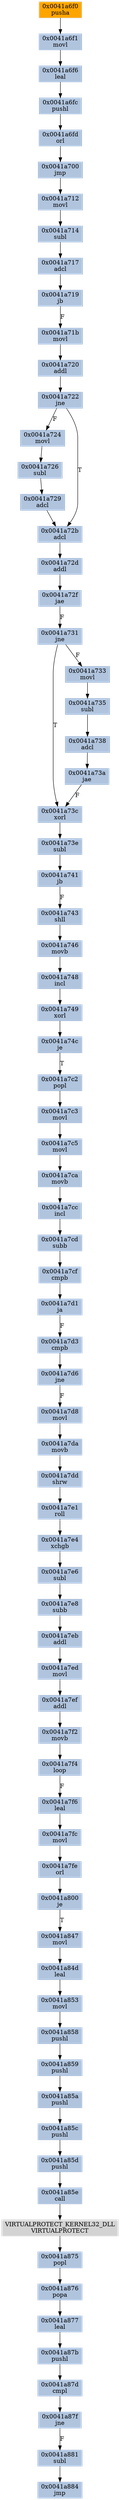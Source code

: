 strict digraph G {
	graph [bgcolor=transparent,
		name=G
	];
	node [color=lightsteelblue,
		fillcolor=lightsteelblue,
		shape=rectangle,
		style=filled
	];
	"0x0041a6f0"	[color=lightgrey,
		fillcolor=orange,
		label="0x0041a6f0
pusha"];
	"0x0041a6f1"	[label="0x0041a6f1
movl"];
	"0x0041a6f0" -> "0x0041a6f1"	[color="#000000"];
	"0x0041a717"	[label="0x0041a717
adcl"];
	"0x0041a719"	[label="0x0041a719
jb"];
	"0x0041a717" -> "0x0041a719"	[color="#000000"];
	"0x0041a7e1"	[label="0x0041a7e1
roll"];
	"0x0041a7e4"	[label="0x0041a7e4
xchgb"];
	"0x0041a7e1" -> "0x0041a7e4"	[color="#000000"];
	"0x0041a847"	[label="0x0041a847
movl"];
	"0x0041a84d"	[label="0x0041a84d
leal"];
	"0x0041a847" -> "0x0041a84d"	[color="#000000"];
	"0x0041a7cf"	[label="0x0041a7cf
cmpb"];
	"0x0041a7d1"	[label="0x0041a7d1
ja"];
	"0x0041a7cf" -> "0x0041a7d1"	[color="#000000"];
	"0x0041a7fc"	[label="0x0041a7fc
movl"];
	"0x0041a7fe"	[label="0x0041a7fe
orl"];
	"0x0041a7fc" -> "0x0041a7fe"	[color="#000000"];
	"0x0041a7ed"	[label="0x0041a7ed
movl"];
	"0x0041a7ef"	[label="0x0041a7ef
addl"];
	"0x0041a7ed" -> "0x0041a7ef"	[color="#000000"];
	"0x0041a7d6"	[label="0x0041a7d6
jne"];
	"0x0041a7d8"	[label="0x0041a7d8
movl"];
	"0x0041a7d6" -> "0x0041a7d8"	[color="#000000",
		label=F];
	"0x0041a877"	[label="0x0041a877
leal"];
	"0x0041a87b"	[label="0x0041a87b
pushl"];
	"0x0041a877" -> "0x0041a87b"	[color="#000000"];
	"0x0041a7f4"	[label="0x0041a7f4
loop"];
	"0x0041a7f6"	[label="0x0041a7f6
leal"];
	"0x0041a7f4" -> "0x0041a7f6"	[color="#000000",
		label=F];
	"0x0041a7da"	[label="0x0041a7da
movb"];
	"0x0041a7d8" -> "0x0041a7da"	[color="#000000"];
	"0x0041a735"	[label="0x0041a735
subl"];
	"0x0041a738"	[label="0x0041a738
adcl"];
	"0x0041a735" -> "0x0041a738"	[color="#000000"];
	"0x0041a6fc"	[label="0x0041a6fc
pushl"];
	"0x0041a6fd"	[label="0x0041a6fd
orl"];
	"0x0041a6fc" -> "0x0041a6fd"	[color="#000000"];
	"0x0041a800"	[label="0x0041a800
je"];
	"0x0041a7fe" -> "0x0041a800"	[color="#000000"];
	"0x0041a853"	[label="0x0041a853
movl"];
	"0x0041a84d" -> "0x0041a853"	[color="#000000"];
	"0x0041a722"	[label="0x0041a722
jne"];
	"0x0041a724"	[label="0x0041a724
movl"];
	"0x0041a722" -> "0x0041a724"	[color="#000000",
		label=F];
	"0x0041a72b"	[label="0x0041a72b
adcl"];
	"0x0041a722" -> "0x0041a72b"	[color="#000000",
		label=T];
	"0x0041a7f2"	[label="0x0041a7f2
movb"];
	"0x0041a7ef" -> "0x0041a7f2"	[color="#000000"];
	"0x0041a7cc"	[label="0x0041a7cc
incl"];
	"0x0041a7cd"	[label="0x0041a7cd
subb"];
	"0x0041a7cc" -> "0x0041a7cd"	[color="#000000"];
	"0x0041a7d3"	[label="0x0041a7d3
cmpb"];
	"0x0041a7d1" -> "0x0041a7d3"	[color="#000000",
		label=F];
	"0x0041a7e8"	[label="0x0041a7e8
subb"];
	"0x0041a7eb"	[label="0x0041a7eb
addl"];
	"0x0041a7e8" -> "0x0041a7eb"	[color="#000000"];
	"0x0041a73c"	[label="0x0041a73c
xorl"];
	"0x0041a73e"	[label="0x0041a73e
subl"];
	"0x0041a73c" -> "0x0041a73e"	[color="#000000"];
	"0x0041a726"	[label="0x0041a726
subl"];
	"0x0041a724" -> "0x0041a726"	[color="#000000"];
	"0x0041a85a"	[label="0x0041a85a
pushl"];
	"0x0041a85c"	[label="0x0041a85c
pushl"];
	"0x0041a85a" -> "0x0041a85c"	[color="#000000"];
	"0x0041a73a"	[label="0x0041a73a
jae"];
	"0x0041a738" -> "0x0041a73a"	[color="#000000"];
	"0x0041a733"	[label="0x0041a733
movl"];
	"0x0041a733" -> "0x0041a735"	[color="#000000"];
	"0x0041a720"	[label="0x0041a720
addl"];
	"0x0041a720" -> "0x0041a722"	[color="#000000"];
	"0x0041a87f"	[label="0x0041a87f
jne"];
	"0x0041a881"	[label="0x0041a881
subl"];
	"0x0041a87f" -> "0x0041a881"	[color="#000000",
		label=F];
	"0x0041a729"	[label="0x0041a729
adcl"];
	"0x0041a729" -> "0x0041a72b"	[color="#000000"];
	"0x0041a87d"	[label="0x0041a87d
cmpl"];
	"0x0041a87d" -> "0x0041a87f"	[color="#000000"];
	"0x0041a746"	[label="0x0041a746
movb"];
	"0x0041a748"	[label="0x0041a748
incl"];
	"0x0041a746" -> "0x0041a748"	[color="#000000"];
	"0x0041a85d"	[label="0x0041a85d
pushl"];
	"0x0041a85e"	[label="0x0041a85e
call"];
	"0x0041a85d" -> "0x0041a85e"	[color="#000000"];
	"0x0041a741"	[label="0x0041a741
jb"];
	"0x0041a743"	[label="0x0041a743
shll"];
	"0x0041a741" -> "0x0041a743"	[color="#000000",
		label=F];
	"0x0041a859"	[label="0x0041a859
pushl"];
	"0x0041a859" -> "0x0041a85a"	[color="#000000"];
	"0x0041a72f"	[label="0x0041a72f
jae"];
	"0x0041a731"	[label="0x0041a731
jne"];
	"0x0041a72f" -> "0x0041a731"	[color="#000000",
		label=F];
	"0x0041a700"	[label="0x0041a700
jmp"];
	"0x0041a6fd" -> "0x0041a700"	[color="#000000"];
	"0x0041a7e6"	[label="0x0041a7e6
subl"];
	"0x0041a7e4" -> "0x0041a7e6"	[color="#000000"];
	"0x0041a7dd"	[label="0x0041a7dd
shrw"];
	"0x0041a7dd" -> "0x0041a7e1"	[color="#000000"];
	"0x0041a72d"	[label="0x0041a72d
addl"];
	"0x0041a72d" -> "0x0041a72f"	[color="#000000"];
	"0x0041a71b"	[label="0x0041a71b
movl"];
	"0x0041a71b" -> "0x0041a720"	[color="#000000"];
	"0x0041a7e6" -> "0x0041a7e8"	[color="#000000"];
	"0x0041a743" -> "0x0041a746"	[color="#000000"];
	"0x0041a714"	[label="0x0041a714
subl"];
	"0x0041a714" -> "0x0041a717"	[color="#000000"];
	"0x0041a884"	[label="0x0041a884
jmp"];
	VIRTUALPROTECT_KERNEL32_DLL	[color=lightgrey,
		fillcolor=lightgrey,
		label="VIRTUALPROTECT_KERNEL32_DLL
VIRTUALPROTECT"];
	"0x0041a875"	[label="0x0041a875
popl"];
	VIRTUALPROTECT_KERNEL32_DLL -> "0x0041a875"	[color="#000000"];
	"0x0041a7da" -> "0x0041a7dd"	[color="#000000"];
	"0x0041a749"	[label="0x0041a749
xorl"];
	"0x0041a74c"	[label="0x0041a74c
je"];
	"0x0041a749" -> "0x0041a74c"	[color="#000000"];
	"0x0041a6f6"	[label="0x0041a6f6
leal"];
	"0x0041a6f1" -> "0x0041a6f6"	[color="#000000"];
	"0x0041a7f2" -> "0x0041a7f4"	[color="#000000"];
	"0x0041a7c2"	[label="0x0041a7c2
popl"];
	"0x0041a7c3"	[label="0x0041a7c3
movl"];
	"0x0041a7c2" -> "0x0041a7c3"	[color="#000000"];
	"0x0041a72b" -> "0x0041a72d"	[color="#000000"];
	"0x0041a712"	[label="0x0041a712
movl"];
	"0x0041a712" -> "0x0041a714"	[color="#000000"];
	"0x0041a7cd" -> "0x0041a7cf"	[color="#000000"];
	"0x0041a800" -> "0x0041a847"	[color="#000000",
		label=T];
	"0x0041a7f6" -> "0x0041a7fc"	[color="#000000"];
	"0x0041a876"	[label="0x0041a876
popa"];
	"0x0041a875" -> "0x0041a876"	[color="#000000"];
	"0x0041a85e" -> VIRTUALPROTECT_KERNEL32_DLL	[color="#000000"];
	"0x0041a700" -> "0x0041a712"	[color="#000000"];
	"0x0041a7eb" -> "0x0041a7ed"	[color="#000000"];
	"0x0041a858"	[label="0x0041a858
pushl"];
	"0x0041a858" -> "0x0041a859"	[color="#000000"];
	"0x0041a853" -> "0x0041a858"	[color="#000000"];
	"0x0041a73e" -> "0x0041a741"	[color="#000000"];
	"0x0041a6f6" -> "0x0041a6fc"	[color="#000000"];
	"0x0041a87b" -> "0x0041a87d"	[color="#000000"];
	"0x0041a876" -> "0x0041a877"	[color="#000000"];
	"0x0041a74c" -> "0x0041a7c2"	[color="#000000",
		label=T];
	"0x0041a73a" -> "0x0041a73c"	[color="#000000",
		label=F];
	"0x0041a85c" -> "0x0041a85d"	[color="#000000"];
	"0x0041a748" -> "0x0041a749"	[color="#000000"];
	"0x0041a7d3" -> "0x0041a7d6"	[color="#000000"];
	"0x0041a7ca"	[label="0x0041a7ca
movb"];
	"0x0041a7ca" -> "0x0041a7cc"	[color="#000000"];
	"0x0041a7c5"	[label="0x0041a7c5
movl"];
	"0x0041a7c5" -> "0x0041a7ca"	[color="#000000"];
	"0x0041a7c3" -> "0x0041a7c5"	[color="#000000"];
	"0x0041a731" -> "0x0041a73c"	[color="#000000",
		label=T];
	"0x0041a731" -> "0x0041a733"	[color="#000000",
		label=F];
	"0x0041a726" -> "0x0041a729"	[color="#000000"];
	"0x0041a881" -> "0x0041a884"	[color="#000000"];
	"0x0041a719" -> "0x0041a71b"	[color="#000000",
		label=F];
}
